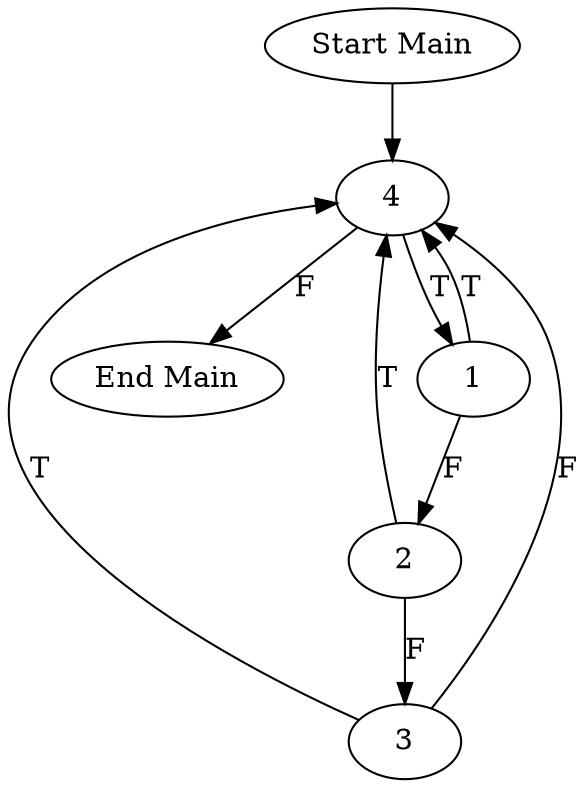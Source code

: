digraph CFG {
subgraph Main{
"Start Main" -> "4"	 
"4" -> "1" [label = "T"];
"4" -> "End Main" [label = "F"];
"3" -> "4" [label = "T"];
"3" -> "4" [label = "F"];
"2" -> "4" [label = "T"];
"2" -> "3" [label = "F"];
"1" -> "4" [label = "T"];
"1" -> "2" [label = "F"];
}
}
